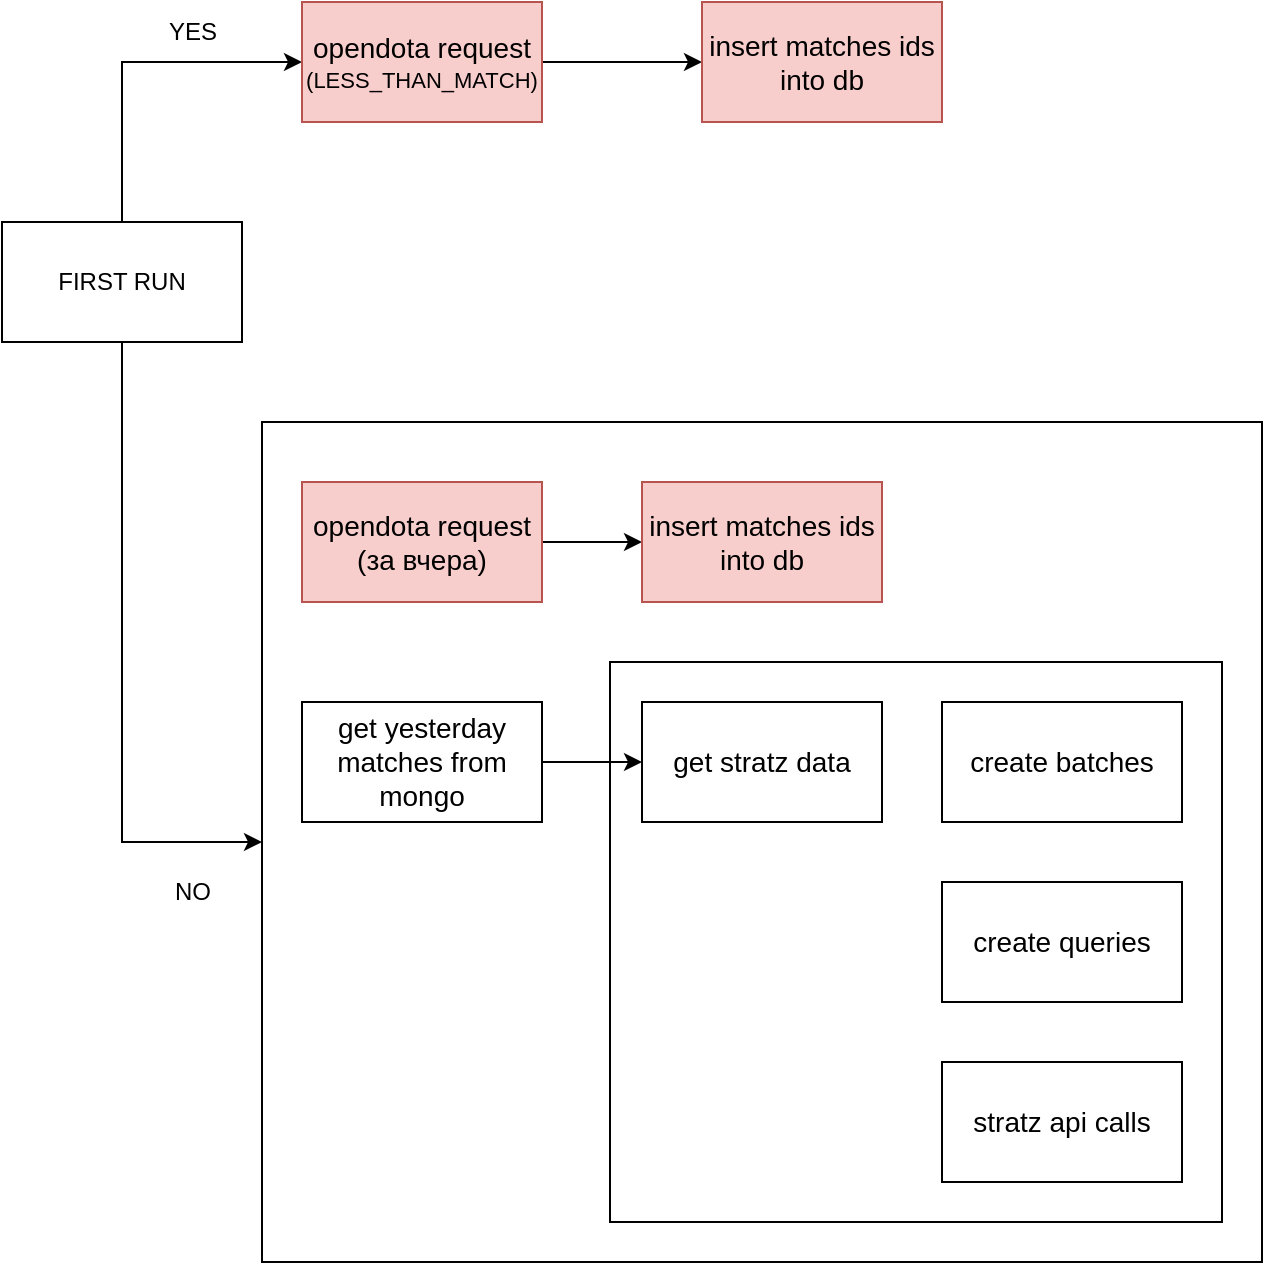 <mxfile version="21.6.1" type="device">
  <diagram name="Page-1" id="iUyCGjXL1QrJXeghytVY">
    <mxGraphModel dx="1114" dy="854" grid="1" gridSize="10" guides="1" tooltips="1" connect="1" arrows="1" fold="1" page="1" pageScale="1" pageWidth="827" pageHeight="1169" math="0" shadow="0">
      <root>
        <mxCell id="0" />
        <mxCell id="1" parent="0" />
        <mxCell id="3o7WwQSXhKZKW-b_AyGV-24" value="" style="whiteSpace=wrap;html=1;fillColor=none;" parent="1" vertex="1">
          <mxGeometry x="354" y="570" width="306" height="280" as="geometry" />
        </mxCell>
        <mxCell id="3o7WwQSXhKZKW-b_AyGV-23" value="" style="whiteSpace=wrap;html=1;fillColor=none;" parent="1" vertex="1">
          <mxGeometry x="180" y="450" width="500" height="420" as="geometry" />
        </mxCell>
        <mxCell id="3o7WwQSXhKZKW-b_AyGV-4" style="edgeStyle=orthogonalEdgeStyle;rounded=0;orthogonalLoop=1;jettySize=auto;html=1;exitX=0.5;exitY=0;exitDx=0;exitDy=0;entryX=0;entryY=0.5;entryDx=0;entryDy=0;" parent="1" source="3o7WwQSXhKZKW-b_AyGV-1" target="3o7WwQSXhKZKW-b_AyGV-2" edge="1">
          <mxGeometry relative="1" as="geometry" />
        </mxCell>
        <mxCell id="3o7WwQSXhKZKW-b_AyGV-26" style="edgeStyle=orthogonalEdgeStyle;rounded=0;orthogonalLoop=1;jettySize=auto;html=1;exitX=0.5;exitY=1;exitDx=0;exitDy=0;entryX=0;entryY=0.5;entryDx=0;entryDy=0;" parent="1" source="3o7WwQSXhKZKW-b_AyGV-1" target="3o7WwQSXhKZKW-b_AyGV-23" edge="1">
          <mxGeometry relative="1" as="geometry" />
        </mxCell>
        <mxCell id="3o7WwQSXhKZKW-b_AyGV-1" value="FIRST RUN" style="rounded=0;whiteSpace=wrap;html=1;" parent="1" vertex="1">
          <mxGeometry x="50" y="350" width="120" height="60" as="geometry" />
        </mxCell>
        <mxCell id="3o7WwQSXhKZKW-b_AyGV-14" style="edgeStyle=orthogonalEdgeStyle;rounded=0;orthogonalLoop=1;jettySize=auto;html=1;exitX=1;exitY=0.5;exitDx=0;exitDy=0;entryX=0;entryY=0.5;entryDx=0;entryDy=0;" parent="1" source="3o7WwQSXhKZKW-b_AyGV-2" target="3o7WwQSXhKZKW-b_AyGV-3" edge="1">
          <mxGeometry relative="1" as="geometry" />
        </mxCell>
        <mxCell id="3o7WwQSXhKZKW-b_AyGV-2" value="&lt;font style=&quot;&quot;&gt;&lt;span style=&quot;font-size: 14px;&quot;&gt;opendota request&lt;/span&gt;&lt;br&gt;&lt;font style=&quot;font-size: 11px;&quot;&gt;(LESS_THAN_MATCH)&lt;/font&gt;&lt;br&gt;&lt;/font&gt;" style="rounded=0;whiteSpace=wrap;html=1;fillColor=#f8cecc;strokeColor=#b85450;" parent="1" vertex="1">
          <mxGeometry x="200" y="240" width="120" height="60" as="geometry" />
        </mxCell>
        <mxCell id="3o7WwQSXhKZKW-b_AyGV-3" value="&lt;font style=&quot;font-size: 14px;&quot;&gt;insert matches ids&lt;br&gt;into db&lt;/font&gt;" style="whiteSpace=wrap;html=1;fillColor=#f8cecc;strokeColor=#b85450;" parent="1" vertex="1">
          <mxGeometry x="400" y="240" width="120" height="60" as="geometry" />
        </mxCell>
        <mxCell id="3o7WwQSXhKZKW-b_AyGV-5" value="YES" style="text;html=1;align=center;verticalAlign=middle;resizable=0;points=[];autosize=1;strokeColor=none;fillColor=none;" parent="1" vertex="1">
          <mxGeometry x="120" y="240" width="50" height="30" as="geometry" />
        </mxCell>
        <mxCell id="3o7WwQSXhKZKW-b_AyGV-19" value="" style="edgeStyle=orthogonalEdgeStyle;rounded=0;orthogonalLoop=1;jettySize=auto;html=1;" parent="1" source="3o7WwQSXhKZKW-b_AyGV-6" target="3o7WwQSXhKZKW-b_AyGV-15" edge="1">
          <mxGeometry relative="1" as="geometry" />
        </mxCell>
        <mxCell id="3o7WwQSXhKZKW-b_AyGV-6" value="&lt;font style=&quot;font-size: 14px;&quot;&gt;get yesterday matches from &lt;br&gt;mongo&lt;/font&gt;" style="whiteSpace=wrap;html=1;" parent="1" vertex="1">
          <mxGeometry x="200" y="590" width="120" height="60" as="geometry" />
        </mxCell>
        <mxCell id="3o7WwQSXhKZKW-b_AyGV-9" value="NO" style="text;html=1;align=center;verticalAlign=middle;resizable=0;points=[];autosize=1;strokeColor=none;fillColor=none;" parent="1" vertex="1">
          <mxGeometry x="125" y="670" width="40" height="30" as="geometry" />
        </mxCell>
        <mxCell id="3o7WwQSXhKZKW-b_AyGV-18" value="" style="edgeStyle=orthogonalEdgeStyle;rounded=0;orthogonalLoop=1;jettySize=auto;html=1;" parent="1" source="3o7WwQSXhKZKW-b_AyGV-10" target="3o7WwQSXhKZKW-b_AyGV-13" edge="1">
          <mxGeometry relative="1" as="geometry" />
        </mxCell>
        <mxCell id="3o7WwQSXhKZKW-b_AyGV-10" value="&lt;font style=&quot;font-size: 14px;&quot;&gt;opendota request&lt;br style=&quot;border-color: var(--border-color);&quot;&gt;(за вчера)&lt;/font&gt;" style="whiteSpace=wrap;html=1;fillColor=#f8cecc;strokeColor=#b85450;" parent="1" vertex="1">
          <mxGeometry x="200" y="480" width="120" height="60" as="geometry" />
        </mxCell>
        <mxCell id="3o7WwQSXhKZKW-b_AyGV-13" value="&lt;font style=&quot;font-size: 14px;&quot;&gt;insert matches ids&lt;br&gt;into db&lt;/font&gt;" style="whiteSpace=wrap;html=1;fillColor=#f8cecc;strokeColor=#b85450;" parent="1" vertex="1">
          <mxGeometry x="370" y="480" width="120" height="60" as="geometry" />
        </mxCell>
        <mxCell id="3o7WwQSXhKZKW-b_AyGV-15" value="&lt;font style=&quot;font-size: 14px;&quot;&gt;get stratz data&lt;/font&gt;" style="whiteSpace=wrap;html=1;" parent="1" vertex="1">
          <mxGeometry x="370" y="590" width="120" height="60" as="geometry" />
        </mxCell>
        <mxCell id="3o7WwQSXhKZKW-b_AyGV-20" value="&lt;font style=&quot;font-size: 14px;&quot;&gt;create batches&lt;/font&gt;" style="whiteSpace=wrap;html=1;" parent="1" vertex="1">
          <mxGeometry x="520" y="590" width="120" height="60" as="geometry" />
        </mxCell>
        <mxCell id="3o7WwQSXhKZKW-b_AyGV-21" value="&lt;font style=&quot;font-size: 14px;&quot;&gt;stratz api calls&lt;/font&gt;" style="whiteSpace=wrap;html=1;" parent="1" vertex="1">
          <mxGeometry x="520" y="770" width="120" height="60" as="geometry" />
        </mxCell>
        <mxCell id="3o7WwQSXhKZKW-b_AyGV-22" value="&lt;font style=&quot;font-size: 14px;&quot;&gt;create queries&lt;/font&gt;" style="whiteSpace=wrap;html=1;" parent="1" vertex="1">
          <mxGeometry x="520" y="680" width="120" height="60" as="geometry" />
        </mxCell>
      </root>
    </mxGraphModel>
  </diagram>
</mxfile>
